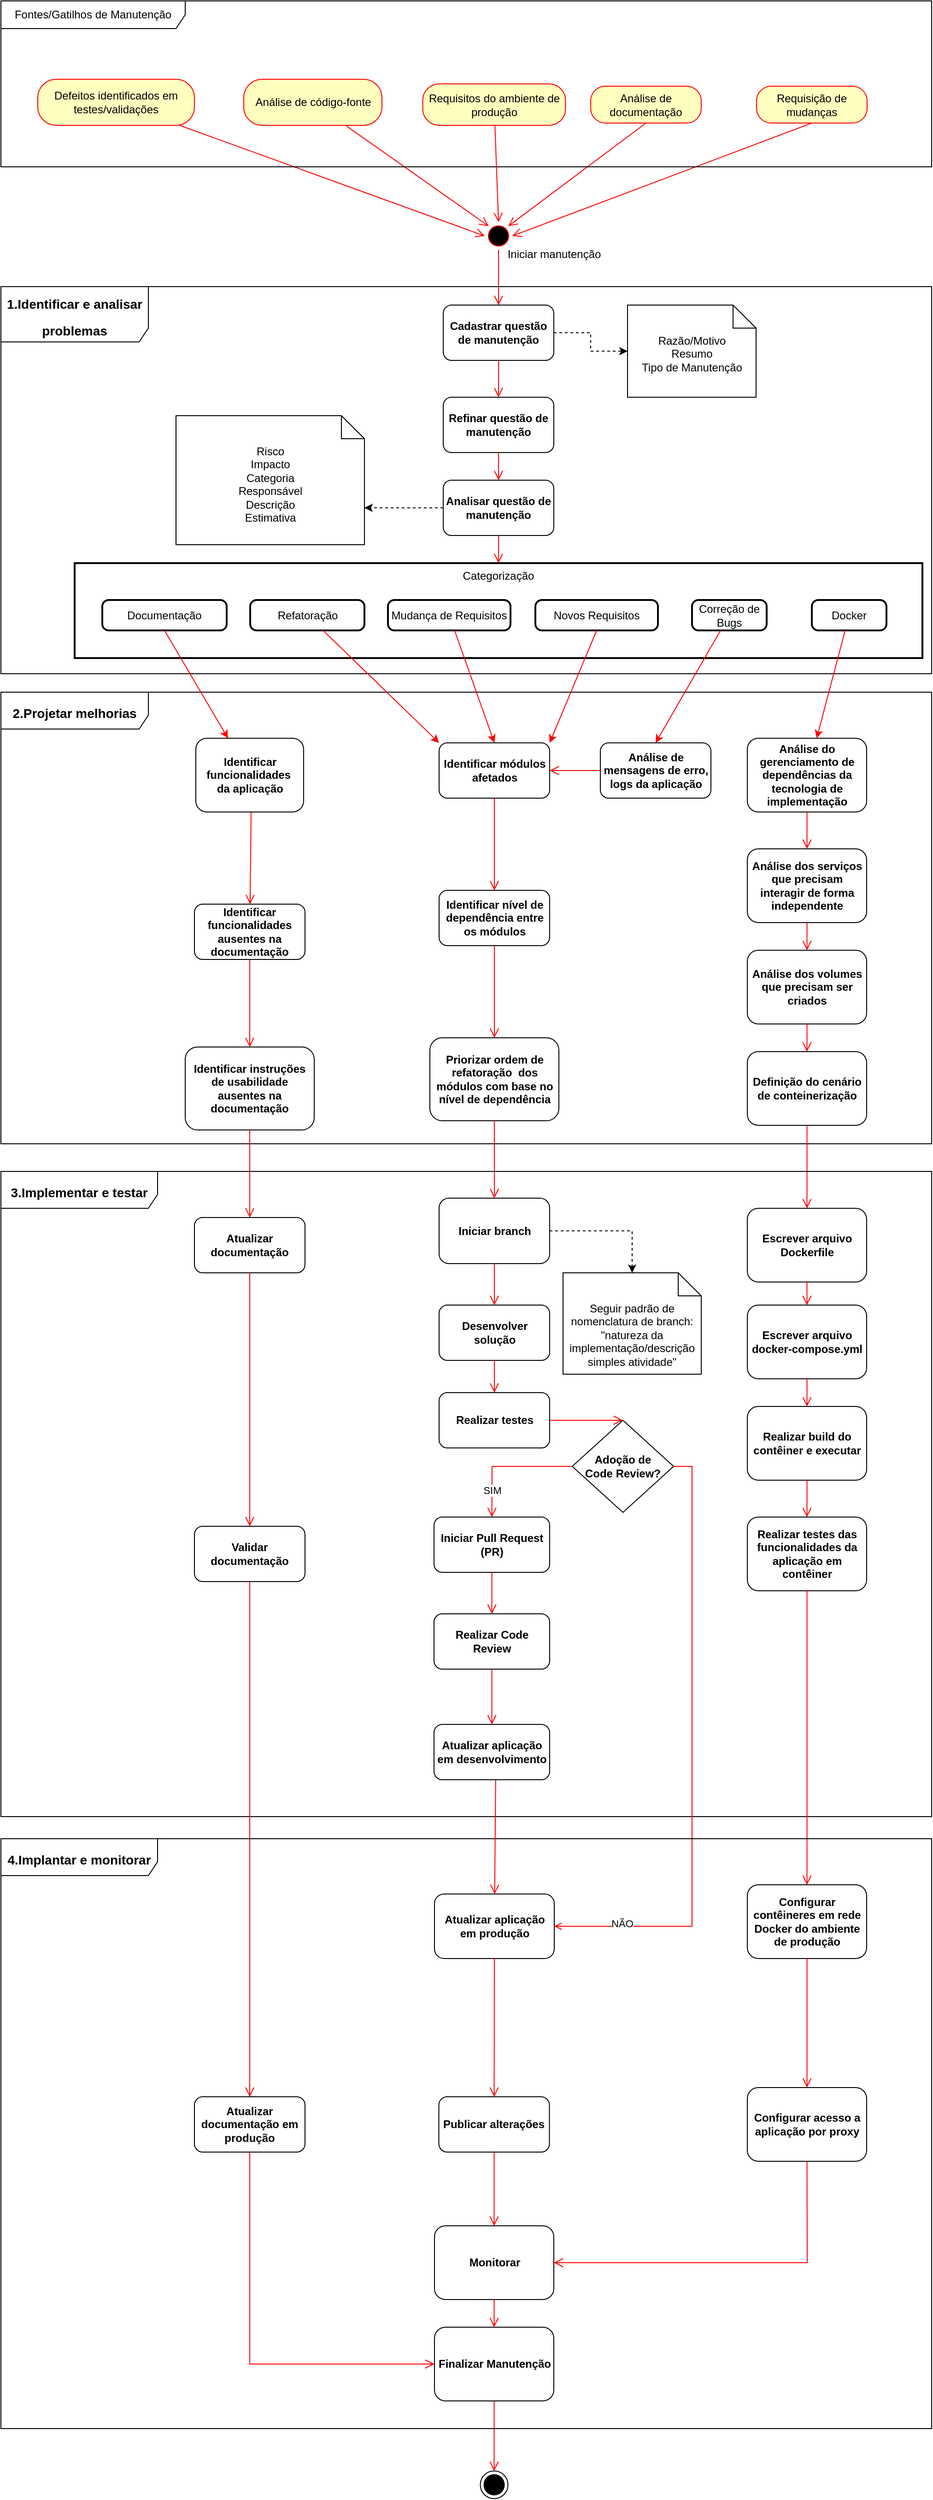 <mxfile version="25.0.0">
  <diagram name="v3" id="hmT53DOcjVjqQTwPaMK2">
    <mxGraphModel grid="1" page="1" gridSize="10" guides="1" tooltips="1" connect="1" arrows="1" fold="1" pageScale="1" pageWidth="2339" pageHeight="3300" math="0" shadow="0">
      <root>
        <mxCell id="g7uqmTSgvm3n_WFhhXM6-0" />
        <mxCell id="g7uqmTSgvm3n_WFhhXM6-1" parent="g7uqmTSgvm3n_WFhhXM6-0" />
        <mxCell id="g7uqmTSgvm3n_WFhhXM6-2" value="&lt;h1&gt;&lt;font style=&quot;font-size: 14px;&quot;&gt;&lt;b&gt;2.&lt;span style=&quot;font-kerning: none;&quot; class=&quot;OYPEnA font-feature-liga-off font-feature-clig-off font-feature-calt-off text-decoration-none text-strikethrough-none&quot;&gt;Projetar melhorias&lt;/span&gt;&lt;/b&gt;&lt;/font&gt;&lt;/h1&gt;" style="shape=umlFrame;whiteSpace=wrap;html=1;pointerEvents=0;recursiveResize=0;container=1;collapsible=0;width=160;height=40;" vertex="1" parent="g7uqmTSgvm3n_WFhhXM6-1">
          <mxGeometry x="690" y="810" width="1010" height="490" as="geometry" />
        </mxCell>
        <mxCell id="g7uqmTSgvm3n_WFhhXM6-3" value="&lt;span style=&quot;font-weight: 700; font-kerning: none;&quot; class=&quot;OYPEnA font-feature-liga-off font-feature-clig-off font-feature-calt-off text-decoration-none text-strikethrough-none&quot;&gt;Identificar funcionalidades&amp;nbsp;&lt;br&gt;&lt;/span&gt;&lt;div&gt;&lt;span style=&quot;font-weight: 700; font-kerning: none;&quot; class=&quot;OYPEnA font-feature-liga-off font-feature-clig-off font-feature-calt-off text-decoration-none text-strikethrough-none&quot;&gt;&lt;span style=&quot;background-color: initial;&quot;&gt;da aplicação&lt;/span&gt;&lt;/span&gt;&lt;/div&gt;" style="rounded=1;whiteSpace=wrap;html=1;" vertex="1" parent="g7uqmTSgvm3n_WFhhXM6-2">
          <mxGeometry x="211.5" y="50" width="117" height="80" as="geometry" />
        </mxCell>
        <mxCell id="g7uqmTSgvm3n_WFhhXM6-4" value="&lt;span style=&quot;font-weight: 700; font-kerning: none;&quot; class=&quot;OYPEnA font-feature-liga-off font-feature-clig-off font-feature-calt-off text-decoration-none text-strikethrough-none&quot;&gt;Identificar funcionalidades ausentes na documentação&lt;/span&gt;" style="rounded=1;whiteSpace=wrap;html=1;" vertex="1" parent="g7uqmTSgvm3n_WFhhXM6-2">
          <mxGeometry x="210" y="230" width="120" height="60" as="geometry" />
        </mxCell>
        <mxCell id="g7uqmTSgvm3n_WFhhXM6-5" value="" style="html=1;verticalAlign=bottom;endArrow=open;endSize=8;strokeColor=#ff0000;rounded=0;exitX=0.5;exitY=1;exitDx=0;exitDy=0;" edge="1" parent="g7uqmTSgvm3n_WFhhXM6-2" target="g7uqmTSgvm3n_WFhhXM6-4">
          <mxGeometry relative="1" as="geometry">
            <mxPoint x="417.5" y="120" as="targetPoint" />
            <mxPoint x="271.5" y="130" as="sourcePoint" />
          </mxGeometry>
        </mxCell>
        <mxCell id="g7uqmTSgvm3n_WFhhXM6-6" value="&lt;span style=&quot;font-weight: 700; font-kerning: none;&quot; class=&quot;OYPEnA font-feature-liga-off font-feature-clig-off font-feature-calt-off text-decoration-none text-strikethrough-none&quot;&gt;Identificar módulos afetados&lt;/span&gt;" style="rounded=1;whiteSpace=wrap;html=1;" vertex="1" parent="g7uqmTSgvm3n_WFhhXM6-2">
          <mxGeometry x="475.5" y="55" width="120" height="60" as="geometry" />
        </mxCell>
        <mxCell id="g7uqmTSgvm3n_WFhhXM6-7" value="&lt;span style=&quot;font-weight: 700; font-kerning: none;&quot; class=&quot;OYPEnA font-feature-liga-off font-feature-clig-off font-feature-calt-off text-decoration-none text-strikethrough-none&quot;&gt;Identificar nível de dependência entre os módulos&lt;/span&gt;" style="rounded=1;whiteSpace=wrap;html=1;" vertex="1" parent="g7uqmTSgvm3n_WFhhXM6-2">
          <mxGeometry x="475.5" y="215" width="120" height="60" as="geometry" />
        </mxCell>
        <mxCell id="g7uqmTSgvm3n_WFhhXM6-8" value="" style="html=1;verticalAlign=bottom;endArrow=open;endSize=8;strokeColor=#ff0000;rounded=0;exitX=0.5;exitY=1;exitDx=0;exitDy=0;entryX=0.5;entryY=0;entryDx=0;entryDy=0;" edge="1" parent="g7uqmTSgvm3n_WFhhXM6-2" source="g7uqmTSgvm3n_WFhhXM6-6" target="g7uqmTSgvm3n_WFhhXM6-7">
          <mxGeometry relative="1" as="geometry">
            <mxPoint x="600.5" y="115" as="targetPoint" />
            <mxPoint x="445.5" y="-5" as="sourcePoint" />
          </mxGeometry>
        </mxCell>
        <mxCell id="g7uqmTSgvm3n_WFhhXM6-9" value="&lt;span style=&quot;font-weight: 700; font-kerning: none;&quot; class=&quot;OYPEnA font-feature-liga-off font-feature-clig-off font-feature-calt-off text-decoration-none text-strikethrough-none&quot;&gt;Análise do gerenciamento de dependências da tecnologia de implementação&lt;/span&gt;" style="rounded=1;whiteSpace=wrap;html=1;" vertex="1" parent="g7uqmTSgvm3n_WFhhXM6-2">
          <mxGeometry x="810" y="50" width="129.5" height="80" as="geometry" />
        </mxCell>
        <mxCell id="g7uqmTSgvm3n_WFhhXM6-10" value="&lt;span style=&quot;font-weight: 700; font-kerning: none;&quot; class=&quot;OYPEnA font-feature-liga-off font-feature-clig-off font-feature-calt-off text-decoration-none text-strikethrough-none&quot;&gt;Análise dos serviços que precisam interagir de forma independente&lt;/span&gt;" style="rounded=1;whiteSpace=wrap;html=1;" vertex="1" parent="g7uqmTSgvm3n_WFhhXM6-2">
          <mxGeometry x="810" y="170" width="129.5" height="80" as="geometry" />
        </mxCell>
        <mxCell id="g7uqmTSgvm3n_WFhhXM6-11" value="" style="html=1;verticalAlign=bottom;endArrow=open;endSize=8;strokeColor=#ff0000;rounded=0;exitX=0.5;exitY=1;exitDx=0;exitDy=0;entryX=0.5;entryY=0;entryDx=0;entryDy=0;" edge="1" parent="g7uqmTSgvm3n_WFhhXM6-2" source="g7uqmTSgvm3n_WFhhXM6-9" target="g7uqmTSgvm3n_WFhhXM6-10">
          <mxGeometry relative="1" as="geometry">
            <mxPoint x="964.5" y="130" as="targetPoint" />
            <mxPoint x="809.5" y="10" as="sourcePoint" />
          </mxGeometry>
        </mxCell>
        <mxCell id="g7uqmTSgvm3n_WFhhXM6-12" value="&lt;span style=&quot;font-weight: 700; font-kerning: none;&quot; class=&quot;OYPEnA font-feature-liga-off font-feature-clig-off font-feature-calt-off text-decoration-none text-strikethrough-none&quot;&gt;Análise dos volumes que precisam ser criados&lt;/span&gt;" style="rounded=1;whiteSpace=wrap;html=1;" vertex="1" parent="g7uqmTSgvm3n_WFhhXM6-2">
          <mxGeometry x="810" y="280" width="129.5" height="80" as="geometry" />
        </mxCell>
        <mxCell id="g7uqmTSgvm3n_WFhhXM6-13" value="&lt;span style=&quot;font-weight: 700; font-kerning: none;&quot; class=&quot;OYPEnA font-feature-liga-off font-feature-clig-off font-feature-calt-off text-decoration-none text-strikethrough-none&quot;&gt;Definição do cenário de conteinerização&lt;/span&gt;" style="rounded=1;whiteSpace=wrap;html=1;" vertex="1" parent="g7uqmTSgvm3n_WFhhXM6-2">
          <mxGeometry x="810" y="390" width="129.5" height="80" as="geometry" />
        </mxCell>
        <mxCell id="g7uqmTSgvm3n_WFhhXM6-14" value="&lt;span style=&quot;font-weight: 700; font-kerning: none;&quot; class=&quot;OYPEnA font-feature-liga-off font-feature-clig-off font-feature-calt-off text-decoration-none text-strikethrough-none&quot;&gt;Priorizar ordem de refatoração&amp;nbsp; dos módulos com base no nível de dependência&lt;/span&gt;" style="rounded=1;whiteSpace=wrap;html=1;" vertex="1" parent="g7uqmTSgvm3n_WFhhXM6-2">
          <mxGeometry x="465.5" y="375" width="140" height="90" as="geometry" />
        </mxCell>
        <mxCell id="g7uqmTSgvm3n_WFhhXM6-15" value="&lt;span style=&quot;font-weight: 700; font-kerning: none;&quot; class=&quot;OYPEnA font-feature-liga-off font-feature-clig-off font-feature-calt-off text-decoration-none text-strikethrough-none&quot;&gt;Identificar instruções de usabilidade ausentes na documentação&lt;/span&gt;" style="rounded=1;whiteSpace=wrap;html=1;" vertex="1" parent="g7uqmTSgvm3n_WFhhXM6-2">
          <mxGeometry x="200" y="385" width="140" height="90" as="geometry" />
        </mxCell>
        <mxCell id="g7uqmTSgvm3n_WFhhXM6-16" value="" style="html=1;verticalAlign=bottom;endArrow=open;endSize=8;strokeColor=#ff0000;rounded=0;exitX=0.5;exitY=1;exitDx=0;exitDy=0;" edge="1" parent="g7uqmTSgvm3n_WFhhXM6-2" source="g7uqmTSgvm3n_WFhhXM6-4" target="g7uqmTSgvm3n_WFhhXM6-15">
          <mxGeometry relative="1" as="geometry">
            <mxPoint x="272.5" y="180" as="targetPoint" />
            <mxPoint x="272.5" y="120" as="sourcePoint" />
          </mxGeometry>
        </mxCell>
        <mxCell id="g7uqmTSgvm3n_WFhhXM6-17" value="" style="html=1;verticalAlign=bottom;endArrow=open;endSize=8;strokeColor=#ff0000;rounded=0;exitX=0.5;exitY=1;exitDx=0;exitDy=0;" edge="1" parent="g7uqmTSgvm3n_WFhhXM6-2" source="g7uqmTSgvm3n_WFhhXM6-7" target="g7uqmTSgvm3n_WFhhXM6-14">
          <mxGeometry relative="1" as="geometry">
            <mxPoint x="445.5" y="175" as="targetPoint" />
            <mxPoint x="445.5" y="115" as="sourcePoint" />
          </mxGeometry>
        </mxCell>
        <mxCell id="g7uqmTSgvm3n_WFhhXM6-18" value="" style="html=1;verticalAlign=bottom;endArrow=open;endSize=8;strokeColor=#ff0000;rounded=0;exitX=0.5;exitY=1;exitDx=0;exitDy=0;entryX=0.5;entryY=0;entryDx=0;entryDy=0;" edge="1" parent="g7uqmTSgvm3n_WFhhXM6-2" source="g7uqmTSgvm3n_WFhhXM6-10" target="g7uqmTSgvm3n_WFhhXM6-12">
          <mxGeometry relative="1" as="geometry">
            <mxPoint x="549.5" y="210" as="targetPoint" />
            <mxPoint x="549.5" y="150" as="sourcePoint" />
          </mxGeometry>
        </mxCell>
        <mxCell id="g7uqmTSgvm3n_WFhhXM6-19" value="" style="html=1;verticalAlign=bottom;endArrow=open;endSize=8;strokeColor=#ff0000;rounded=0;exitX=0.5;exitY=1;exitDx=0;exitDy=0;entryX=0.5;entryY=0;entryDx=0;entryDy=0;" edge="1" parent="g7uqmTSgvm3n_WFhhXM6-2" source="g7uqmTSgvm3n_WFhhXM6-12" target="g7uqmTSgvm3n_WFhhXM6-13">
          <mxGeometry relative="1" as="geometry">
            <mxPoint x="559.5" y="220" as="targetPoint" />
            <mxPoint x="559.5" y="160" as="sourcePoint" />
          </mxGeometry>
        </mxCell>
        <mxCell id="g7uqmTSgvm3n_WFhhXM6-20" value="&lt;span style=&quot;font-weight: 700; font-kerning: none;&quot; class=&quot;OYPEnA font-feature-liga-off font-feature-clig-off font-feature-calt-off text-decoration-none text-strikethrough-none&quot;&gt;Análise de mensagens de erro, logs da aplicação&lt;/span&gt;" style="rounded=1;whiteSpace=wrap;html=1;" vertex="1" parent="g7uqmTSgvm3n_WFhhXM6-2">
          <mxGeometry x="650.5" y="55" width="120" height="60" as="geometry" />
        </mxCell>
        <mxCell id="g7uqmTSgvm3n_WFhhXM6-21" value="" style="html=1;verticalAlign=bottom;endArrow=open;endSize=8;strokeColor=#ff0000;rounded=0;exitX=0;exitY=0.5;exitDx=0;exitDy=0;" edge="1" parent="g7uqmTSgvm3n_WFhhXM6-2" source="g7uqmTSgvm3n_WFhhXM6-20" target="g7uqmTSgvm3n_WFhhXM6-6">
          <mxGeometry relative="1" as="geometry">
            <mxPoint x="755.5" y="130" as="targetPoint" />
            <mxPoint x="600.5" y="10" as="sourcePoint" />
          </mxGeometry>
        </mxCell>
        <mxCell id="g7uqmTSgvm3n_WFhhXM6-22" value="" style="html=1;verticalAlign=bottom;endArrow=open;endSize=8;strokeColor=#ff0000;rounded=0;entryX=0;entryY=0;entryDx=0;entryDy=0;" edge="1" parent="g7uqmTSgvm3n_WFhhXM6-1" source="g7uqmTSgvm3n_WFhhXM6-92" target="g7uqmTSgvm3n_WFhhXM6-26">
          <mxGeometry relative="1" as="geometry">
            <mxPoint x="1209.393" y="304.393" as="targetPoint" />
          </mxGeometry>
        </mxCell>
        <mxCell id="g7uqmTSgvm3n_WFhhXM6-23" value="" style="html=1;verticalAlign=bottom;endArrow=open;endSize=8;strokeColor=#ff0000;rounded=0;exitX=0.5;exitY=1;exitDx=0;exitDy=0;entryX=1;entryY=0;entryDx=0;entryDy=0;" edge="1" parent="g7uqmTSgvm3n_WFhhXM6-1" source="g7uqmTSgvm3n_WFhhXM6-89" target="g7uqmTSgvm3n_WFhhXM6-26">
          <mxGeometry relative="1" as="geometry">
            <mxPoint x="1230.607" y="304.393" as="targetPoint" />
          </mxGeometry>
        </mxCell>
        <mxCell id="g7uqmTSgvm3n_WFhhXM6-24" value="" style="html=1;verticalAlign=bottom;endArrow=open;endSize=8;strokeColor=#ff0000;rounded=0;exitX=0.5;exitY=1;exitDx=0;exitDy=0;entryX=1;entryY=0.5;entryDx=0;entryDy=0;" edge="1" parent="g7uqmTSgvm3n_WFhhXM6-1" source="g7uqmTSgvm3n_WFhhXM6-88" target="g7uqmTSgvm3n_WFhhXM6-26">
          <mxGeometry relative="1" as="geometry">
            <mxPoint x="1235.0" y="315" as="targetPoint" />
          </mxGeometry>
        </mxCell>
        <mxCell id="g7uqmTSgvm3n_WFhhXM6-25" value="" style="html=1;verticalAlign=bottom;endArrow=open;endSize=8;strokeColor=#ff0000;rounded=0;entryX=0;entryY=0.5;entryDx=0;entryDy=0;" edge="1" parent="g7uqmTSgvm3n_WFhhXM6-1" source="g7uqmTSgvm3n_WFhhXM6-91" target="g7uqmTSgvm3n_WFhhXM6-26">
          <mxGeometry relative="1" as="geometry">
            <mxPoint x="1205.0" y="315" as="targetPoint" />
          </mxGeometry>
        </mxCell>
        <mxCell id="g7uqmTSgvm3n_WFhhXM6-26" value="" style="ellipse;html=1;shape=startState;fillColor=#000000;strokeColor=#ff0000;" vertex="1" parent="g7uqmTSgvm3n_WFhhXM6-1">
          <mxGeometry x="1215" y="300" width="30" height="30" as="geometry" />
        </mxCell>
        <mxCell id="g7uqmTSgvm3n_WFhhXM6-27" value="" style="html=1;verticalAlign=bottom;endArrow=open;endSize=8;strokeColor=#ff0000;rounded=0;entryX=0.5;entryY=0;entryDx=0;entryDy=0;" edge="1" parent="g7uqmTSgvm3n_WFhhXM6-1" source="g7uqmTSgvm3n_WFhhXM6-26" target="g7uqmTSgvm3n_WFhhXM6-29">
          <mxGeometry relative="1" as="geometry">
            <mxPoint x="1225" y="450" as="targetPoint" />
          </mxGeometry>
        </mxCell>
        <mxCell id="g7uqmTSgvm3n_WFhhXM6-33" value="&lt;h1&gt;&lt;b style=&quot;font-size: 14px;&quot;&gt;1.&lt;span style=&quot;font-kerning: none;&quot; class=&quot;OYPEnA font-feature-liga-off font-feature-clig-off font-feature-calt-off text-decoration-none text-strikethrough-none&quot;&gt;Identificar e analisar problemas&lt;/span&gt;&lt;/b&gt;&lt;/h1&gt;" style="shape=umlFrame;whiteSpace=wrap;html=1;pointerEvents=0;recursiveResize=0;container=1;collapsible=0;width=160;height=60;" vertex="1" parent="g7uqmTSgvm3n_WFhhXM6-1">
          <mxGeometry x="690" y="370" width="1010" height="420" as="geometry" />
        </mxCell>
        <mxCell id="g7uqmTSgvm3n_WFhhXM6-35" value="&lt;div&gt;&lt;span style=&quot;background-color: initial;&quot;&gt;Razão/Motivo&lt;/span&gt;&lt;br&gt;&lt;/div&gt;&lt;div&gt;Resumo&lt;/div&gt;&lt;div&gt;Tipo de Manutenção&lt;/div&gt;" style="shape=note2;boundedLbl=1;whiteSpace=wrap;html=1;size=25;verticalAlign=top;align=center;" vertex="1" parent="g7uqmTSgvm3n_WFhhXM6-33">
          <mxGeometry x="680" y="20" width="139.5" height="100" as="geometry" />
        </mxCell>
        <mxCell id="g7uqmTSgvm3n_WFhhXM6-36" value="&lt;div style=&quot;&quot;&gt;&lt;span style=&quot;background-color: initial;&quot;&gt;Risco&lt;/span&gt;&lt;br&gt;&lt;/div&gt;&lt;div style=&quot;&quot;&gt;Impacto&lt;/div&gt;&lt;div style=&quot;&quot;&gt;Categoria&lt;/div&gt;&lt;div style=&quot;&quot;&gt;Responsável&lt;/div&gt;&lt;div style=&quot;&quot;&gt;Descrição&lt;/div&gt;&lt;div style=&quot;&quot;&gt;Estimativa&lt;/div&gt;" style="shape=note2;boundedLbl=1;whiteSpace=wrap;html=1;size=25;verticalAlign=top;align=center;" vertex="1" parent="g7uqmTSgvm3n_WFhhXM6-33">
          <mxGeometry x="190" y="140" width="204.5" height="140" as="geometry" />
        </mxCell>
        <mxCell id="g7uqmTSgvm3n_WFhhXM6-29" value="&lt;span style=&quot;font-weight: 700; font-kerning: none;&quot; class=&quot;OYPEnA font-feature-liga-off font-feature-clig-off font-feature-calt-off text-decoration-none text-strikethrough-none&quot;&gt;Cadastrar questão de manutenção&lt;/span&gt;" style="rounded=1;whiteSpace=wrap;html=1;" vertex="1" parent="g7uqmTSgvm3n_WFhhXM6-33">
          <mxGeometry x="480" y="20" width="120" height="60" as="geometry" />
        </mxCell>
        <mxCell id="g7uqmTSgvm3n_WFhhXM6-28" style="edgeStyle=orthogonalEdgeStyle;rounded=0;orthogonalLoop=1;jettySize=auto;html=1;dashed=1;" edge="1" parent="g7uqmTSgvm3n_WFhhXM6-33" source="g7uqmTSgvm3n_WFhhXM6-29" target="g7uqmTSgvm3n_WFhhXM6-35">
          <mxGeometry relative="1" as="geometry" />
        </mxCell>
        <mxCell id="hkOM9QbvaxH7Uwg49vZf-0" value="&lt;span style=&quot;font-weight: 700; font-kerning: none;&quot; class=&quot;OYPEnA font-feature-liga-off font-feature-clig-off font-feature-calt-off text-decoration-none text-strikethrough-none&quot;&gt;Refinar questão de manutenção&lt;/span&gt;" style="rounded=1;whiteSpace=wrap;html=1;" vertex="1" parent="g7uqmTSgvm3n_WFhhXM6-33">
          <mxGeometry x="480" y="120" width="120" height="60" as="geometry" />
        </mxCell>
        <mxCell id="g7uqmTSgvm3n_WFhhXM6-31" value="" style="html=1;verticalAlign=bottom;endArrow=open;endSize=8;strokeColor=#ff0000;rounded=0;exitX=0.5;exitY=1;exitDx=0;exitDy=0;entryX=0.5;entryY=0;entryDx=0;entryDy=0;" edge="1" parent="g7uqmTSgvm3n_WFhhXM6-33" source="g7uqmTSgvm3n_WFhhXM6-29" target="hkOM9QbvaxH7Uwg49vZf-0">
          <mxGeometry relative="1" as="geometry">
            <mxPoint x="700" y="150" as="targetPoint" />
            <mxPoint x="545" y="30" as="sourcePoint" />
          </mxGeometry>
        </mxCell>
        <mxCell id="hkOM9QbvaxH7Uwg49vZf-1" value="" style="group" connectable="0" vertex="1" parent="g7uqmTSgvm3n_WFhhXM6-33">
          <mxGeometry x="80" y="300" width="920" height="103" as="geometry" />
        </mxCell>
        <mxCell id="g7uqmTSgvm3n_WFhhXM6-34" value="Categorização" style="whiteSpace=wrap;strokeWidth=2;verticalAlign=top;" vertex="1" parent="hkOM9QbvaxH7Uwg49vZf-1">
          <mxGeometry width="920" height="103" as="geometry" />
        </mxCell>
        <mxCell id="g7uqmTSgvm3n_WFhhXM6-37" value="Docker" style="rounded=1;absoluteArcSize=1;arcSize=14;whiteSpace=wrap;strokeWidth=2;" vertex="1" parent="hkOM9QbvaxH7Uwg49vZf-1">
          <mxGeometry x="800" y="40" width="81" height="33" as="geometry" />
        </mxCell>
        <mxCell id="g7uqmTSgvm3n_WFhhXM6-38" value="Mudança de Requisitos" style="rounded=1;absoluteArcSize=1;arcSize=14;whiteSpace=wrap;strokeWidth=2;" vertex="1" parent="hkOM9QbvaxH7Uwg49vZf-1">
          <mxGeometry x="340" y="40" width="133" height="33" as="geometry" />
        </mxCell>
        <mxCell id="g7uqmTSgvm3n_WFhhXM6-39" value="Correção de Bugs" style="rounded=1;absoluteArcSize=1;arcSize=14;whiteSpace=wrap;strokeWidth=2;" vertex="1" parent="hkOM9QbvaxH7Uwg49vZf-1">
          <mxGeometry x="670" y="40" width="81" height="33" as="geometry" />
        </mxCell>
        <mxCell id="g7uqmTSgvm3n_WFhhXM6-40" value="Refatoração" style="rounded=1;absoluteArcSize=1;arcSize=14;whiteSpace=wrap;strokeWidth=2;" vertex="1" parent="hkOM9QbvaxH7Uwg49vZf-1">
          <mxGeometry x="190.5" y="40" width="124" height="33" as="geometry" />
        </mxCell>
        <mxCell id="g7uqmTSgvm3n_WFhhXM6-41" value="Documentação" style="rounded=1;absoluteArcSize=1;arcSize=14;whiteSpace=wrap;strokeWidth=2;" vertex="1" parent="hkOM9QbvaxH7Uwg49vZf-1">
          <mxGeometry x="30" y="40" width="135" height="33" as="geometry" />
        </mxCell>
        <mxCell id="g7uqmTSgvm3n_WFhhXM6-42" value="Novos Requisitos" style="rounded=1;absoluteArcSize=1;arcSize=14;whiteSpace=wrap;strokeWidth=2;" vertex="1" parent="hkOM9QbvaxH7Uwg49vZf-1">
          <mxGeometry x="500" y="40" width="133" height="33" as="geometry" />
        </mxCell>
        <mxCell id="g7uqmTSgvm3n_WFhhXM6-30" value="&lt;span style=&quot;font-weight: 700; font-kerning: none;&quot; class=&quot;OYPEnA font-feature-liga-off font-feature-clig-off font-feature-calt-off text-decoration-none text-strikethrough-none&quot;&gt;Analisar questão de manutenção&lt;/span&gt;" style="rounded=1;whiteSpace=wrap;html=1;" vertex="1" parent="g7uqmTSgvm3n_WFhhXM6-33">
          <mxGeometry x="480" y="210" width="120" height="60" as="geometry" />
        </mxCell>
        <mxCell id="g7uqmTSgvm3n_WFhhXM6-32" value="" style="html=1;verticalAlign=bottom;endArrow=open;endSize=8;strokeColor=#ff0000;rounded=0;exitX=0.5;exitY=1;exitDx=0;exitDy=0;entryX=0.5;entryY=0;entryDx=0;entryDy=0;" edge="1" parent="g7uqmTSgvm3n_WFhhXM6-33" source="g7uqmTSgvm3n_WFhhXM6-30" target="g7uqmTSgvm3n_WFhhXM6-34">
          <mxGeometry relative="1" as="geometry">
            <mxPoint x="545" y="190" as="targetPoint" />
            <mxPoint x="545" y="150" as="sourcePoint" />
          </mxGeometry>
        </mxCell>
        <mxCell id="g7uqmTSgvm3n_WFhhXM6-43" style="edgeStyle=orthogonalEdgeStyle;rounded=0;orthogonalLoop=1;jettySize=auto;html=1;dashed=1;" edge="1" parent="g7uqmTSgvm3n_WFhhXM6-33" source="g7uqmTSgvm3n_WFhhXM6-30" target="g7uqmTSgvm3n_WFhhXM6-36">
          <mxGeometry relative="1" as="geometry">
            <Array as="points">
              <mxPoint x="280" y="210" />
              <mxPoint x="280" y="210" />
            </Array>
          </mxGeometry>
        </mxCell>
        <mxCell id="hkOM9QbvaxH7Uwg49vZf-2" value="" style="html=1;verticalAlign=bottom;endArrow=open;endSize=8;strokeColor=#ff0000;rounded=0;exitX=0.5;exitY=1;exitDx=0;exitDy=0;entryX=0.5;entryY=0;entryDx=0;entryDy=0;" edge="1" parent="g7uqmTSgvm3n_WFhhXM6-33" source="hkOM9QbvaxH7Uwg49vZf-0" target="g7uqmTSgvm3n_WFhhXM6-30">
          <mxGeometry relative="1" as="geometry">
            <mxPoint x="545" y="130" as="targetPoint" />
            <mxPoint x="545" y="90" as="sourcePoint" />
          </mxGeometry>
        </mxCell>
        <mxCell id="g7uqmTSgvm3n_WFhhXM6-44" value="" style="html=1;verticalAlign=bottom;endArrow=open;endSize=8;strokeColor=#ff0000;rounded=0;exitX=0.5;exitY=1;exitDx=0;exitDy=0;" edge="1" parent="g7uqmTSgvm3n_WFhhXM6-1" source="g7uqmTSgvm3n_WFhhXM6-13" target="g7uqmTSgvm3n_WFhhXM6-52">
          <mxGeometry relative="1" as="geometry">
            <mxPoint x="1405" y="1380" as="targetPoint" />
            <mxPoint x="1120" y="990" as="sourcePoint" />
          </mxGeometry>
        </mxCell>
        <mxCell id="g7uqmTSgvm3n_WFhhXM6-45" value="" style="html=1;verticalAlign=bottom;endArrow=open;endSize=8;strokeColor=#ff0000;rounded=0;exitX=0.5;exitY=1;exitDx=0;exitDy=0;" edge="1" parent="g7uqmTSgvm3n_WFhhXM6-1" source="g7uqmTSgvm3n_WFhhXM6-14" target="g7uqmTSgvm3n_WFhhXM6-62">
          <mxGeometry relative="1" as="geometry">
            <mxPoint x="1050" y="1370" as="targetPoint" />
            <mxPoint x="1140" y="1010" as="sourcePoint" />
          </mxGeometry>
        </mxCell>
        <mxCell id="g7uqmTSgvm3n_WFhhXM6-46" value="" style="html=1;verticalAlign=bottom;endArrow=open;endSize=8;strokeColor=#ff0000;rounded=0;exitX=0.5;exitY=1;exitDx=0;exitDy=0;" edge="1" parent="g7uqmTSgvm3n_WFhhXM6-1" source="g7uqmTSgvm3n_WFhhXM6-15" target="g7uqmTSgvm3n_WFhhXM6-48">
          <mxGeometry relative="1" as="geometry">
            <mxPoint x="893" y="1380" as="targetPoint" />
            <mxPoint x="1150" y="1020" as="sourcePoint" />
          </mxGeometry>
        </mxCell>
        <mxCell id="g7uqmTSgvm3n_WFhhXM6-47" value="&lt;h1&gt;&lt;span style=&quot;font-size: 14px;&quot;&gt;3.Implementar e testar&lt;/span&gt;&lt;/h1&gt;" style="shape=umlFrame;whiteSpace=wrap;html=1;pointerEvents=0;recursiveResize=0;container=1;collapsible=0;width=170;height=40;" vertex="1" parent="g7uqmTSgvm3n_WFhhXM6-1">
          <mxGeometry x="690" y="1330" width="1010" height="700" as="geometry" />
        </mxCell>
        <mxCell id="g7uqmTSgvm3n_WFhhXM6-48" value="&lt;span style=&quot;font-weight: 700; font-kerning: none;&quot; class=&quot;OYPEnA font-feature-liga-off font-feature-clig-off font-feature-calt-off text-decoration-none text-strikethrough-none&quot;&gt;Atualizar documentação&lt;/span&gt;" style="rounded=1;whiteSpace=wrap;html=1;" vertex="1" parent="g7uqmTSgvm3n_WFhhXM6-47">
          <mxGeometry x="210" y="50" width="120" height="60" as="geometry" />
        </mxCell>
        <mxCell id="g7uqmTSgvm3n_WFhhXM6-49" value="&lt;b&gt;Validar documentação&lt;/b&gt;" style="rounded=1;whiteSpace=wrap;html=1;" vertex="1" parent="g7uqmTSgvm3n_WFhhXM6-47">
          <mxGeometry x="210" y="385" width="120" height="60" as="geometry" />
        </mxCell>
        <mxCell id="g7uqmTSgvm3n_WFhhXM6-50" value="" style="html=1;verticalAlign=bottom;endArrow=open;endSize=8;strokeColor=#ff0000;rounded=0;exitX=0.5;exitY=1;exitDx=0;exitDy=0;entryX=0.5;entryY=0;entryDx=0;entryDy=0;" edge="1" parent="g7uqmTSgvm3n_WFhhXM6-47" source="g7uqmTSgvm3n_WFhhXM6-48" target="g7uqmTSgvm3n_WFhhXM6-49">
          <mxGeometry relative="1" as="geometry">
            <mxPoint x="425" y="120" as="targetPoint" />
            <mxPoint x="270" as="sourcePoint" />
            <Array as="points">
              <mxPoint x="270" y="140" />
            </Array>
          </mxGeometry>
        </mxCell>
        <mxCell id="g7uqmTSgvm3n_WFhhXM6-51" value="&lt;b&gt;Realizar testes&lt;/b&gt;" style="rounded=1;whiteSpace=wrap;html=1;" vertex="1" parent="g7uqmTSgvm3n_WFhhXM6-47">
          <mxGeometry x="475.5" y="240" width="120" height="60" as="geometry" />
        </mxCell>
        <mxCell id="g7uqmTSgvm3n_WFhhXM6-52" value="&lt;div&gt;&lt;b&gt;Escrever arquivo Dockerfile&lt;/b&gt;&lt;/div&gt;" style="rounded=1;whiteSpace=wrap;html=1;" vertex="1" parent="g7uqmTSgvm3n_WFhhXM6-47">
          <mxGeometry x="810" y="40" width="129.5" height="80" as="geometry" />
        </mxCell>
        <mxCell id="g7uqmTSgvm3n_WFhhXM6-53" value="&lt;div&gt;&lt;b&gt;Escrever arquivo docker-compose.yml&lt;/b&gt;&lt;/div&gt;" style="rounded=1;whiteSpace=wrap;html=1;" vertex="1" parent="g7uqmTSgvm3n_WFhhXM6-47">
          <mxGeometry x="810" y="145" width="129.5" height="80" as="geometry" />
        </mxCell>
        <mxCell id="g7uqmTSgvm3n_WFhhXM6-54" value="" style="html=1;verticalAlign=bottom;endArrow=open;endSize=8;strokeColor=#ff0000;rounded=0;exitX=0.5;exitY=1;exitDx=0;exitDy=0;entryX=0.5;entryY=0;entryDx=0;entryDy=0;" edge="1" parent="g7uqmTSgvm3n_WFhhXM6-47" source="g7uqmTSgvm3n_WFhhXM6-52" target="g7uqmTSgvm3n_WFhhXM6-53">
          <mxGeometry relative="1" as="geometry">
            <mxPoint x="964.5" y="105" as="targetPoint" />
            <mxPoint x="809.5" y="-15" as="sourcePoint" />
          </mxGeometry>
        </mxCell>
        <mxCell id="g7uqmTSgvm3n_WFhhXM6-55" value="&lt;span style=&quot;font-weight: 700; font-kerning: none;&quot; class=&quot;OYPEnA font-feature-liga-off font-feature-clig-off font-feature-calt-off text-decoration-none text-strikethrough-none&quot;&gt;Realizar build do contêiner e executar&lt;/span&gt;" style="rounded=1;whiteSpace=wrap;html=1;" vertex="1" parent="g7uqmTSgvm3n_WFhhXM6-47">
          <mxGeometry x="810" y="255" width="129.5" height="80" as="geometry" />
        </mxCell>
        <mxCell id="g7uqmTSgvm3n_WFhhXM6-56" value="" style="html=1;verticalAlign=bottom;endArrow=open;endSize=8;strokeColor=#ff0000;rounded=0;exitX=0.5;exitY=1;exitDx=0;exitDy=0;entryX=0.5;entryY=0;entryDx=0;entryDy=0;" edge="1" parent="g7uqmTSgvm3n_WFhhXM6-47" source="g7uqmTSgvm3n_WFhhXM6-53" target="g7uqmTSgvm3n_WFhhXM6-55">
          <mxGeometry relative="1" as="geometry">
            <mxPoint x="549.5" y="185" as="targetPoint" />
            <mxPoint x="549.5" y="125" as="sourcePoint" />
          </mxGeometry>
        </mxCell>
        <mxCell id="g7uqmTSgvm3n_WFhhXM6-57" value="" style="html=1;verticalAlign=bottom;endArrow=open;endSize=8;strokeColor=#ff0000;rounded=0;exitX=0.5;exitY=1;exitDx=0;exitDy=0;" edge="1" parent="g7uqmTSgvm3n_WFhhXM6-47" source="g7uqmTSgvm3n_WFhhXM6-55" target="g7uqmTSgvm3n_WFhhXM6-58">
          <mxGeometry relative="1" as="geometry">
            <mxPoint x="874.75" y="365" as="targetPoint" />
            <mxPoint x="559.5" y="135" as="sourcePoint" />
          </mxGeometry>
        </mxCell>
        <mxCell id="g7uqmTSgvm3n_WFhhXM6-58" value="&lt;span style=&quot;font-weight: 700; font-kerning: none;&quot; class=&quot;OYPEnA font-feature-liga-off font-feature-clig-off font-feature-calt-off text-decoration-none text-strikethrough-none&quot;&gt;Realizar testes das funcionalidades da aplicação em contêiner&lt;/span&gt;" style="rounded=1;whiteSpace=wrap;html=1;" vertex="1" parent="g7uqmTSgvm3n_WFhhXM6-47">
          <mxGeometry x="810" y="375" width="129.5" height="80" as="geometry" />
        </mxCell>
        <mxCell id="g7uqmTSgvm3n_WFhhXM6-59" value="&lt;span style=&quot;font-weight: 700; font-kerning: none;&quot; class=&quot;OYPEnA font-feature-liga-off font-feature-clig-off font-feature-calt-off text-decoration-none text-strikethrough-none&quot;&gt;Desenvolver solução&lt;/span&gt;" style="rounded=1;whiteSpace=wrap;html=1;" vertex="1" parent="g7uqmTSgvm3n_WFhhXM6-47">
          <mxGeometry x="475.5" y="145" width="120" height="60" as="geometry" />
        </mxCell>
        <mxCell id="g7uqmTSgvm3n_WFhhXM6-60" value="Seguir padrão de nomenclatura de branch:&lt;br&gt;&quot;natureza da implementação/descrição simples atividade&quot;" style="shape=note2;boundedLbl=1;whiteSpace=wrap;html=1;size=25;verticalAlign=top;align=center;" vertex="1" parent="g7uqmTSgvm3n_WFhhXM6-47">
          <mxGeometry x="610" y="110" width="150" height="110" as="geometry" />
        </mxCell>
        <mxCell id="g7uqmTSgvm3n_WFhhXM6-61" value="" style="html=1;verticalAlign=bottom;endArrow=open;endSize=8;strokeColor=#ff0000;rounded=0;exitX=0.5;exitY=1;exitDx=0;exitDy=0;entryX=0.5;entryY=0;entryDx=0;entryDy=0;" edge="1" parent="g7uqmTSgvm3n_WFhhXM6-47" source="g7uqmTSgvm3n_WFhhXM6-59" target="g7uqmTSgvm3n_WFhhXM6-51">
          <mxGeometry relative="1" as="geometry">
            <mxPoint x="540" y="211" as="targetPoint" />
            <mxPoint x="540" y="131" as="sourcePoint" />
          </mxGeometry>
        </mxCell>
        <mxCell id="g7uqmTSgvm3n_WFhhXM6-62" value="&lt;span style=&quot;font-weight: 700; font-kerning: none;&quot; class=&quot;OYPEnA font-feature-liga-off font-feature-clig-off font-feature-calt-off text-decoration-none text-strikethrough-none&quot;&gt;Iniciar branch&lt;/span&gt;" style="rounded=1;whiteSpace=wrap;html=1;" vertex="1" parent="g7uqmTSgvm3n_WFhhXM6-47">
          <mxGeometry x="475.5" y="29" width="120" height="71" as="geometry" />
        </mxCell>
        <mxCell id="g7uqmTSgvm3n_WFhhXM6-63" value="" style="html=1;verticalAlign=bottom;endArrow=open;endSize=8;strokeColor=#ff0000;rounded=0;exitX=0.5;exitY=1;exitDx=0;exitDy=0;" edge="1" parent="g7uqmTSgvm3n_WFhhXM6-47" source="g7uqmTSgvm3n_WFhhXM6-62" target="g7uqmTSgvm3n_WFhhXM6-59">
          <mxGeometry relative="1" as="geometry">
            <mxPoint x="585" y="89" as="targetPoint" />
            <mxPoint x="430" y="-31" as="sourcePoint" />
          </mxGeometry>
        </mxCell>
        <mxCell id="g7uqmTSgvm3n_WFhhXM6-64" style="edgeStyle=orthogonalEdgeStyle;rounded=0;orthogonalLoop=1;jettySize=auto;html=1;entryX=0.5;entryY=0;entryDx=0;entryDy=0;entryPerimeter=0;dashed=1;" edge="1" parent="g7uqmTSgvm3n_WFhhXM6-47" source="g7uqmTSgvm3n_WFhhXM6-62" target="g7uqmTSgvm3n_WFhhXM6-60">
          <mxGeometry relative="1" as="geometry" />
        </mxCell>
        <mxCell id="g7uqmTSgvm3n_WFhhXM6-65" value="&lt;b&gt;Iniciar Pull Request (PR)&lt;/b&gt;" style="rounded=1;whiteSpace=wrap;html=1;" vertex="1" parent="g7uqmTSgvm3n_WFhhXM6-47">
          <mxGeometry x="470" y="375" width="125.5" height="60" as="geometry" />
        </mxCell>
        <mxCell id="g7uqmTSgvm3n_WFhhXM6-66" value="" style="html=1;verticalAlign=bottom;endArrow=open;endSize=8;strokeColor=#ff0000;rounded=0;exitX=1;exitY=0.5;exitDx=0;exitDy=0;entryX=0.5;entryY=0;entryDx=0;entryDy=0;" edge="1" parent="g7uqmTSgvm3n_WFhhXM6-47" source="g7uqmTSgvm3n_WFhhXM6-51" target="g7uqmTSgvm3n_WFhhXM6-67">
          <mxGeometry relative="1" as="geometry">
            <mxPoint x="540" y="350" as="targetPoint" />
            <mxPoint x="546" y="215" as="sourcePoint" />
          </mxGeometry>
        </mxCell>
        <mxCell id="g7uqmTSgvm3n_WFhhXM6-67" value="&lt;b&gt;Adoção de&lt;/b&gt;&lt;div&gt;&lt;b&gt;Code Review?&lt;/b&gt;&lt;/div&gt;" style="rhombus;whiteSpace=wrap;html=1;" vertex="1" parent="g7uqmTSgvm3n_WFhhXM6-47">
          <mxGeometry x="620" y="270" width="110" height="100" as="geometry" />
        </mxCell>
        <mxCell id="g7uqmTSgvm3n_WFhhXM6-68" value="" style="html=1;verticalAlign=bottom;endArrow=open;endSize=8;strokeColor=#ff0000;rounded=0;exitX=0;exitY=0.5;exitDx=0;exitDy=0;entryX=0.5;entryY=0;entryDx=0;entryDy=0;" edge="1" parent="g7uqmTSgvm3n_WFhhXM6-47" source="g7uqmTSgvm3n_WFhhXM6-67" target="g7uqmTSgvm3n_WFhhXM6-65">
          <mxGeometry relative="1" as="geometry">
            <mxPoint x="678" y="280" as="targetPoint" />
            <mxPoint x="606" y="280" as="sourcePoint" />
            <Array as="points">
              <mxPoint x="533" y="320" />
            </Array>
          </mxGeometry>
        </mxCell>
        <mxCell id="g7uqmTSgvm3n_WFhhXM6-69" value="SIM" style="edgeLabel;html=1;align=center;verticalAlign=middle;resizable=0;points=[];" connectable="0" vertex="1" parent="g7uqmTSgvm3n_WFhhXM6-68">
          <mxGeometry x="0.592" relative="1" as="geometry">
            <mxPoint as="offset" />
          </mxGeometry>
        </mxCell>
        <mxCell id="8ovh0nkrqpESHcjhTgzw-3" value="&lt;b&gt;Realizar Code Review&lt;/b&gt;" style="rounded=1;whiteSpace=wrap;html=1;" vertex="1" parent="g7uqmTSgvm3n_WFhhXM6-47">
          <mxGeometry x="470" y="480" width="125.5" height="60" as="geometry" />
        </mxCell>
        <mxCell id="g7uqmTSgvm3n_WFhhXM6-94" value="" style="html=1;verticalAlign=bottom;endArrow=open;endSize=8;strokeColor=#ff0000;rounded=0;exitX=0.5;exitY=1;exitDx=0;exitDy=0;" edge="1" parent="g7uqmTSgvm3n_WFhhXM6-47" source="g7uqmTSgvm3n_WFhhXM6-65" target="8ovh0nkrqpESHcjhTgzw-3">
          <mxGeometry relative="1" as="geometry">
            <mxPoint x="536" y="490" as="targetPoint" />
            <mxPoint x="536" y="310" as="sourcePoint" />
          </mxGeometry>
        </mxCell>
        <mxCell id="8ovh0nkrqpESHcjhTgzw-5" value="&lt;b&gt;Atualizar aplicação em desenvolvimento&lt;/b&gt;" style="rounded=1;whiteSpace=wrap;html=1;" vertex="1" parent="g7uqmTSgvm3n_WFhhXM6-47">
          <mxGeometry x="470" y="600" width="125.5" height="60" as="geometry" />
        </mxCell>
        <mxCell id="kmRUo5QWlehM14GGl6lO-0" value="" style="html=1;verticalAlign=bottom;endArrow=open;endSize=8;strokeColor=#ff0000;rounded=0;exitX=0.5;exitY=1;exitDx=0;exitDy=0;entryX=0.5;entryY=0;entryDx=0;entryDy=0;" edge="1" parent="g7uqmTSgvm3n_WFhhXM6-47" source="8ovh0nkrqpESHcjhTgzw-3" target="8ovh0nkrqpESHcjhTgzw-5">
          <mxGeometry relative="1" as="geometry">
            <mxPoint x="543" y="490" as="targetPoint" />
            <mxPoint x="543" y="445" as="sourcePoint" />
          </mxGeometry>
        </mxCell>
        <mxCell id="g7uqmTSgvm3n_WFhhXM6-84" value="" style="ellipse;html=1;shape=endState;fillColor=strokeColor;" vertex="1" parent="g7uqmTSgvm3n_WFhhXM6-1">
          <mxGeometry x="1210.25" y="2740" width="30" height="30" as="geometry" />
        </mxCell>
        <mxCell id="g7uqmTSgvm3n_WFhhXM6-85" value="" style="html=1;verticalAlign=bottom;endArrow=open;endSize=8;strokeColor=#ff0000;rounded=0;exitX=0.5;exitY=1;exitDx=0;exitDy=0;" edge="1" parent="g7uqmTSgvm3n_WFhhXM6-1" source="g7uqmTSgvm3n_WFhhXM6-58" target="g7uqmTSgvm3n_WFhhXM6-76">
          <mxGeometry relative="1" as="geometry">
            <mxPoint x="1415" y="1710" as="targetPoint" />
            <mxPoint x="1415" y="1680" as="sourcePoint" />
          </mxGeometry>
        </mxCell>
        <mxCell id="g7uqmTSgvm3n_WFhhXM6-86" value="" style="html=1;verticalAlign=bottom;endArrow=open;endSize=8;strokeColor=#ff0000;rounded=0;exitX=0.5;exitY=1;exitDx=0;exitDy=0;entryX=0.5;entryY=0;entryDx=0;entryDy=0;" edge="1" parent="g7uqmTSgvm3n_WFhhXM6-1" source="g7uqmTSgvm3n_WFhhXM6-80" target="g7uqmTSgvm3n_WFhhXM6-84">
          <mxGeometry relative="1" as="geometry">
            <mxPoint x="1415" y="2210" as="targetPoint" />
            <mxPoint x="1415" y="2180" as="sourcePoint" />
          </mxGeometry>
        </mxCell>
        <mxCell id="g7uqmTSgvm3n_WFhhXM6-87" value="Fontes/Gatilhos de Manutenção" style="shape=umlFrame;whiteSpace=wrap;html=1;pointerEvents=0;recursiveResize=0;container=1;collapsible=0;width=200;height=30;" vertex="1" parent="g7uqmTSgvm3n_WFhhXM6-1">
          <mxGeometry x="690" y="60" width="1010" height="180" as="geometry" />
        </mxCell>
        <mxCell id="g7uqmTSgvm3n_WFhhXM6-88" value="Requisição de mudanças" style="rounded=1;whiteSpace=wrap;html=1;arcSize=40;fontColor=#000000;fillColor=#ffffc0;strokeColor=#ff0000;" vertex="1" parent="g7uqmTSgvm3n_WFhhXM6-87">
          <mxGeometry x="820" y="92.5" width="120" height="40" as="geometry" />
        </mxCell>
        <mxCell id="g7uqmTSgvm3n_WFhhXM6-89" value="Análise de documentação" style="rounded=1;whiteSpace=wrap;html=1;arcSize=40;fontColor=#000000;fillColor=#ffffc0;strokeColor=#ff0000;" vertex="1" parent="g7uqmTSgvm3n_WFhhXM6-87">
          <mxGeometry x="640" y="92.5" width="120" height="40" as="geometry" />
        </mxCell>
        <mxCell id="g7uqmTSgvm3n_WFhhXM6-90" value="Requisitos do ambiente de produção" style="rounded=1;whiteSpace=wrap;html=1;arcSize=40;fontColor=#000000;fillColor=#ffffc0;strokeColor=#ff0000;" vertex="1" parent="g7uqmTSgvm3n_WFhhXM6-87">
          <mxGeometry x="457.75" y="90" width="155" height="45" as="geometry" />
        </mxCell>
        <mxCell id="g7uqmTSgvm3n_WFhhXM6-91" value="Defeitos identificados em testes/validações" style="rounded=1;whiteSpace=wrap;html=1;arcSize=40;fontColor=#000000;fillColor=#ffffc0;strokeColor=#ff0000;" vertex="1" parent="g7uqmTSgvm3n_WFhhXM6-87">
          <mxGeometry x="40" y="85" width="170" height="50" as="geometry" />
        </mxCell>
        <mxCell id="g7uqmTSgvm3n_WFhhXM6-92" value="Análise de código-fonte" style="rounded=1;whiteSpace=wrap;html=1;arcSize=40;fontColor=#000000;fillColor=#ffffc0;strokeColor=#ff0000;" vertex="1" parent="g7uqmTSgvm3n_WFhhXM6-87">
          <mxGeometry x="263.5" y="85" width="150" height="50" as="geometry" />
        </mxCell>
        <mxCell id="g7uqmTSgvm3n_WFhhXM6-93" value="" style="html=1;verticalAlign=bottom;endArrow=open;endSize=8;strokeColor=#ff0000;rounded=0;entryX=0.5;entryY=0;entryDx=0;entryDy=0;" edge="1" parent="g7uqmTSgvm3n_WFhhXM6-1" source="g7uqmTSgvm3n_WFhhXM6-90" target="g7uqmTSgvm3n_WFhhXM6-26">
          <mxGeometry relative="1" as="geometry">
            <mxPoint x="1240.607" y="314.393" as="targetPoint" />
            <mxPoint x="1530" y="185" as="sourcePoint" />
          </mxGeometry>
        </mxCell>
        <mxCell id="g7uqmTSgvm3n_WFhhXM6-95" value="" style="html=1;verticalAlign=bottom;endArrow=open;endSize=8;strokeColor=#ff0000;rounded=0;exitX=0.5;exitY=1;exitDx=0;exitDy=0;" edge="1" parent="g7uqmTSgvm3n_WFhhXM6-1" source="g7uqmTSgvm3n_WFhhXM6-49" target="g7uqmTSgvm3n_WFhhXM6-71">
          <mxGeometry relative="1" as="geometry">
            <mxPoint x="960" y="1574" as="targetPoint" />
            <mxPoint x="970" y="1429" as="sourcePoint" />
          </mxGeometry>
        </mxCell>
        <mxCell id="g7uqmTSgvm3n_WFhhXM6-96" value="Iniciar manutenção" style="text;html=1;align=center;verticalAlign=middle;resizable=0;points=[];autosize=1;strokeColor=none;fillColor=none;" vertex="1" parent="g7uqmTSgvm3n_WFhhXM6-1">
          <mxGeometry x="1230" y="320" width="120" height="30" as="geometry" />
        </mxCell>
        <mxCell id="g7uqmTSgvm3n_WFhhXM6-97" style="rounded=0;orthogonalLoop=1;jettySize=auto;html=1;exitX=0.5;exitY=1;exitDx=0;exitDy=0;strokeColor=#FF0000;" edge="1" parent="g7uqmTSgvm3n_WFhhXM6-1" source="g7uqmTSgvm3n_WFhhXM6-41" target="g7uqmTSgvm3n_WFhhXM6-3">
          <mxGeometry relative="1" as="geometry">
            <mxPoint x="963" y="840" as="targetPoint" />
          </mxGeometry>
        </mxCell>
        <mxCell id="g7uqmTSgvm3n_WFhhXM6-98" style="rounded=0;orthogonalLoop=1;jettySize=auto;html=1;strokeColor=#FF0000;entryX=0;entryY=0;entryDx=0;entryDy=0;" edge="1" parent="g7uqmTSgvm3n_WFhhXM6-1" source="g7uqmTSgvm3n_WFhhXM6-40" target="g7uqmTSgvm3n_WFhhXM6-6">
          <mxGeometry relative="1" as="geometry">
            <mxPoint x="1112" y="840" as="targetPoint" />
          </mxGeometry>
        </mxCell>
        <mxCell id="g7uqmTSgvm3n_WFhhXM6-99" style="rounded=0;orthogonalLoop=1;jettySize=auto;html=1;strokeColor=#FF0000;entryX=0.5;entryY=0;entryDx=0;entryDy=0;" edge="1" parent="g7uqmTSgvm3n_WFhhXM6-1" source="g7uqmTSgvm3n_WFhhXM6-38" target="g7uqmTSgvm3n_WFhhXM6-6">
          <mxGeometry relative="1" as="geometry">
            <mxPoint x="1225.5" y="860" as="targetPoint" />
          </mxGeometry>
        </mxCell>
        <mxCell id="g7uqmTSgvm3n_WFhhXM6-100" style="rounded=0;orthogonalLoop=1;jettySize=auto;html=1;strokeColor=#FF0000;entryX=0.5;entryY=0;entryDx=0;entryDy=0;" edge="1" parent="g7uqmTSgvm3n_WFhhXM6-1" source="g7uqmTSgvm3n_WFhhXM6-39" target="g7uqmTSgvm3n_WFhhXM6-20">
          <mxGeometry relative="1" as="geometry">
            <mxPoint x="1510" y="860" as="targetPoint" />
          </mxGeometry>
        </mxCell>
        <mxCell id="g7uqmTSgvm3n_WFhhXM6-101" style="rounded=0;orthogonalLoop=1;jettySize=auto;html=1;strokeColor=#FF0000;" edge="1" parent="g7uqmTSgvm3n_WFhhXM6-1" source="g7uqmTSgvm3n_WFhhXM6-37" target="g7uqmTSgvm3n_WFhhXM6-9">
          <mxGeometry relative="1" as="geometry">
            <mxPoint x="1400.5" y="850" as="targetPoint" />
          </mxGeometry>
        </mxCell>
        <mxCell id="g7uqmTSgvm3n_WFhhXM6-102" style="rounded=0;orthogonalLoop=1;jettySize=auto;html=1;strokeColor=#FF0000;entryX=1;entryY=0;entryDx=0;entryDy=0;exitX=0.5;exitY=1;exitDx=0;exitDy=0;" edge="1" parent="g7uqmTSgvm3n_WFhhXM6-1" source="g7uqmTSgvm3n_WFhhXM6-42" target="g7uqmTSgvm3n_WFhhXM6-6">
          <mxGeometry relative="1" as="geometry">
            <mxPoint x="1236" y="875" as="targetPoint" />
            <mxPoint x="1191" y="708" as="sourcePoint" />
          </mxGeometry>
        </mxCell>
        <mxCell id="g7uqmTSgvm3n_WFhhXM6-103" style="edgeStyle=orthogonalEdgeStyle;rounded=0;orthogonalLoop=1;jettySize=auto;html=1;exitX=1;exitY=0.5;exitDx=0;exitDy=0;entryX=1;entryY=0.5;entryDx=0;entryDy=0;strokeColor=#FF0000;endArrow=open;endFill=0;" edge="1" parent="g7uqmTSgvm3n_WFhhXM6-1" source="g7uqmTSgvm3n_WFhhXM6-67" target="g7uqmTSgvm3n_WFhhXM6-73">
          <mxGeometry relative="1" as="geometry" />
        </mxCell>
        <mxCell id="g7uqmTSgvm3n_WFhhXM6-104" value="NÃO" style="edgeLabel;html=1;align=center;verticalAlign=middle;resizable=0;points=[];container=0;" connectable="0" vertex="1" parent="g7uqmTSgvm3n_WFhhXM6-103">
          <mxGeometry x="0.78" y="-3" relative="1" as="geometry">
            <mxPoint as="offset" />
          </mxGeometry>
        </mxCell>
        <mxCell id="8ovh0nkrqpESHcjhTgzw-0" value="" style="group" connectable="0" vertex="1" parent="g7uqmTSgvm3n_WFhhXM6-1">
          <mxGeometry x="690" y="2054" width="1010" height="640" as="geometry" />
        </mxCell>
        <mxCell id="g7uqmTSgvm3n_WFhhXM6-70" value="&lt;h1&gt;&lt;span style=&quot;font-size: 14px;&quot;&gt;4.Implantar e monitorar&lt;/span&gt;&lt;/h1&gt;" style="shape=umlFrame;whiteSpace=wrap;html=1;pointerEvents=0;recursiveResize=0;container=0;collapsible=0;width=170;height=40;" vertex="1" parent="8ovh0nkrqpESHcjhTgzw-0">
          <mxGeometry width="1010" height="640" as="geometry" />
        </mxCell>
        <mxCell id="g7uqmTSgvm3n_WFhhXM6-71" value="&lt;span style=&quot;font-weight: 700; font-kerning: none;&quot; class=&quot;OYPEnA font-feature-liga-off font-feature-clig-off font-feature-calt-off text-decoration-none text-strikethrough-none&quot;&gt;Atualizar documentação em produção&lt;/span&gt;" style="rounded=1;whiteSpace=wrap;html=1;container=0;" vertex="1" parent="8ovh0nkrqpESHcjhTgzw-0">
          <mxGeometry x="210" y="280" width="120" height="60" as="geometry" />
        </mxCell>
        <mxCell id="g7uqmTSgvm3n_WFhhXM6-72" value="" style="html=1;verticalAlign=bottom;endArrow=open;endSize=8;strokeColor=#ff0000;rounded=0;exitX=0.5;exitY=1;exitDx=0;exitDy=0;" edge="1" parent="8ovh0nkrqpESHcjhTgzw-0" source="g7uqmTSgvm3n_WFhhXM6-71" target="g7uqmTSgvm3n_WFhhXM6-80">
          <mxGeometry relative="1" as="geometry">
            <mxPoint x="270" y="165.0" as="targetPoint" />
            <mxPoint x="270" y="-5" as="sourcePoint" />
            <Array as="points">
              <mxPoint x="270" y="570" />
            </Array>
          </mxGeometry>
        </mxCell>
        <mxCell id="g7uqmTSgvm3n_WFhhXM6-73" value="&lt;span style=&quot;font-weight: 700;&quot;&gt;Atualizar aplicação em produção&lt;/span&gt;" style="rounded=1;whiteSpace=wrap;html=1;container=0;" vertex="1" parent="8ovh0nkrqpESHcjhTgzw-0">
          <mxGeometry x="470.5" y="60" width="130" height="70" as="geometry" />
        </mxCell>
        <mxCell id="g7uqmTSgvm3n_WFhhXM6-74" value="&lt;span style=&quot;font-weight: 700; font-kerning: none;&quot; class=&quot;OYPEnA font-feature-liga-off font-feature-clig-off font-feature-calt-off text-decoration-none text-strikethrough-none&quot;&gt;Publicar alterações&lt;/span&gt;" style="rounded=1;whiteSpace=wrap;html=1;container=0;" vertex="1" parent="8ovh0nkrqpESHcjhTgzw-0">
          <mxGeometry x="475.25" y="280" width="120" height="60" as="geometry" />
        </mxCell>
        <mxCell id="g7uqmTSgvm3n_WFhhXM6-75" value="" style="html=1;verticalAlign=bottom;endArrow=open;endSize=8;strokeColor=#ff0000;rounded=0;exitX=0.5;exitY=1;exitDx=0;exitDy=0;entryX=0.5;entryY=0;entryDx=0;entryDy=0;" edge="1" parent="8ovh0nkrqpESHcjhTgzw-0" source="g7uqmTSgvm3n_WFhhXM6-73" target="g7uqmTSgvm3n_WFhhXM6-74">
          <mxGeometry relative="1" as="geometry">
            <mxPoint x="665" y="120" as="targetPoint" />
            <mxPoint x="510" as="sourcePoint" />
          </mxGeometry>
        </mxCell>
        <mxCell id="g7uqmTSgvm3n_WFhhXM6-76" value="&lt;span style=&quot;font-weight: 700; font-kerning: none;&quot; class=&quot;OYPEnA font-feature-liga-off font-feature-clig-off font-feature-calt-off text-decoration-none text-strikethrough-none&quot;&gt;Configurar contêineres em rede Docker do ambiente de produção&lt;/span&gt;" style="rounded=1;whiteSpace=wrap;html=1;container=0;" vertex="1" parent="8ovh0nkrqpESHcjhTgzw-0">
          <mxGeometry x="810" y="50" width="129.5" height="80" as="geometry" />
        </mxCell>
        <mxCell id="g7uqmTSgvm3n_WFhhXM6-77" value="&lt;span style=&quot;font-weight: 700; font-kerning: none;&quot; class=&quot;OYPEnA font-feature-liga-off font-feature-clig-off font-feature-calt-off text-decoration-none text-strikethrough-none&quot;&gt;Configurar acesso a aplicação por proxy&lt;/span&gt;" style="rounded=1;whiteSpace=wrap;html=1;container=0;" vertex="1" parent="8ovh0nkrqpESHcjhTgzw-0">
          <mxGeometry x="810" y="270" width="129.5" height="80" as="geometry" />
        </mxCell>
        <mxCell id="g7uqmTSgvm3n_WFhhXM6-78" value="" style="html=1;verticalAlign=bottom;endArrow=open;endSize=8;strokeColor=#ff0000;rounded=0;exitX=0.5;exitY=1;exitDx=0;exitDy=0;entryX=0.5;entryY=0;entryDx=0;entryDy=0;" edge="1" parent="8ovh0nkrqpESHcjhTgzw-0" source="g7uqmTSgvm3n_WFhhXM6-76" target="g7uqmTSgvm3n_WFhhXM6-77">
          <mxGeometry relative="1" as="geometry">
            <mxPoint x="964.5" y="130" as="targetPoint" />
            <mxPoint x="809.5" y="10" as="sourcePoint" />
          </mxGeometry>
        </mxCell>
        <mxCell id="g7uqmTSgvm3n_WFhhXM6-79" value="&lt;span style=&quot;font-weight: 700; font-kerning: none;&quot; class=&quot;OYPEnA font-feature-liga-off font-feature-clig-off font-feature-calt-off text-decoration-none text-strikethrough-none&quot;&gt;Monitorar&lt;/span&gt;" style="rounded=1;whiteSpace=wrap;html=1;container=0;" vertex="1" parent="8ovh0nkrqpESHcjhTgzw-0">
          <mxGeometry x="470.5" y="420" width="129.5" height="80" as="geometry" />
        </mxCell>
        <mxCell id="g7uqmTSgvm3n_WFhhXM6-80" value="&lt;span style=&quot;font-weight: 700; font-kerning: none;&quot; class=&quot;OYPEnA font-feature-liga-off font-feature-clig-off font-feature-calt-off text-decoration-none text-strikethrough-none&quot;&gt;Finalizar Manutenção&lt;/span&gt;" style="rounded=1;whiteSpace=wrap;html=1;container=0;" vertex="1" parent="8ovh0nkrqpESHcjhTgzw-0">
          <mxGeometry x="470.5" y="530" width="129.5" height="80" as="geometry" />
        </mxCell>
        <mxCell id="g7uqmTSgvm3n_WFhhXM6-81" value="" style="html=1;verticalAlign=bottom;endArrow=open;endSize=8;strokeColor=#ff0000;rounded=0;" edge="1" parent="8ovh0nkrqpESHcjhTgzw-0" source="g7uqmTSgvm3n_WFhhXM6-74" target="g7uqmTSgvm3n_WFhhXM6-79">
          <mxGeometry relative="1" as="geometry">
            <mxPoint x="530.0" y="265.0" as="targetPoint" />
            <mxPoint x="380" y="130" as="sourcePoint" />
          </mxGeometry>
        </mxCell>
        <mxCell id="g7uqmTSgvm3n_WFhhXM6-82" value="" style="html=1;verticalAlign=bottom;endArrow=open;endSize=8;strokeColor=#ff0000;rounded=0;exitX=0.5;exitY=1;exitDx=0;exitDy=0;" edge="1" parent="8ovh0nkrqpESHcjhTgzw-0" source="g7uqmTSgvm3n_WFhhXM6-77" target="g7uqmTSgvm3n_WFhhXM6-79">
          <mxGeometry relative="1" as="geometry">
            <mxPoint x="390" y="200" as="targetPoint" />
            <mxPoint x="390" y="140" as="sourcePoint" />
            <Array as="points">
              <mxPoint x="875" y="460" />
            </Array>
          </mxGeometry>
        </mxCell>
        <mxCell id="g7uqmTSgvm3n_WFhhXM6-83" value="" style="html=1;verticalAlign=bottom;endArrow=open;endSize=8;strokeColor=#ff0000;rounded=0;exitX=0.5;exitY=1;exitDx=0;exitDy=0;entryX=0.5;entryY=0;entryDx=0;entryDy=0;" edge="1" parent="8ovh0nkrqpESHcjhTgzw-0" source="g7uqmTSgvm3n_WFhhXM6-79" target="g7uqmTSgvm3n_WFhhXM6-80">
          <mxGeometry relative="1" as="geometry">
            <mxPoint x="220" y="360" as="targetPoint" />
            <mxPoint x="220" y="300" as="sourcePoint" />
          </mxGeometry>
        </mxCell>
        <mxCell id="8ovh0nkrqpESHcjhTgzw-6" value="" style="html=1;verticalAlign=bottom;endArrow=open;endSize=8;strokeColor=#ff0000;rounded=0;exitX=0.533;exitY=1.011;exitDx=0;exitDy=0;exitPerimeter=0;" edge="1" parent="g7uqmTSgvm3n_WFhhXM6-1" source="8ovh0nkrqpESHcjhTgzw-5" target="g7uqmTSgvm3n_WFhhXM6-73">
          <mxGeometry relative="1" as="geometry">
            <mxPoint x="1233" y="1920" as="targetPoint" />
            <mxPoint x="1233" y="1880" as="sourcePoint" />
          </mxGeometry>
        </mxCell>
      </root>
    </mxGraphModel>
  </diagram>
</mxfile>
